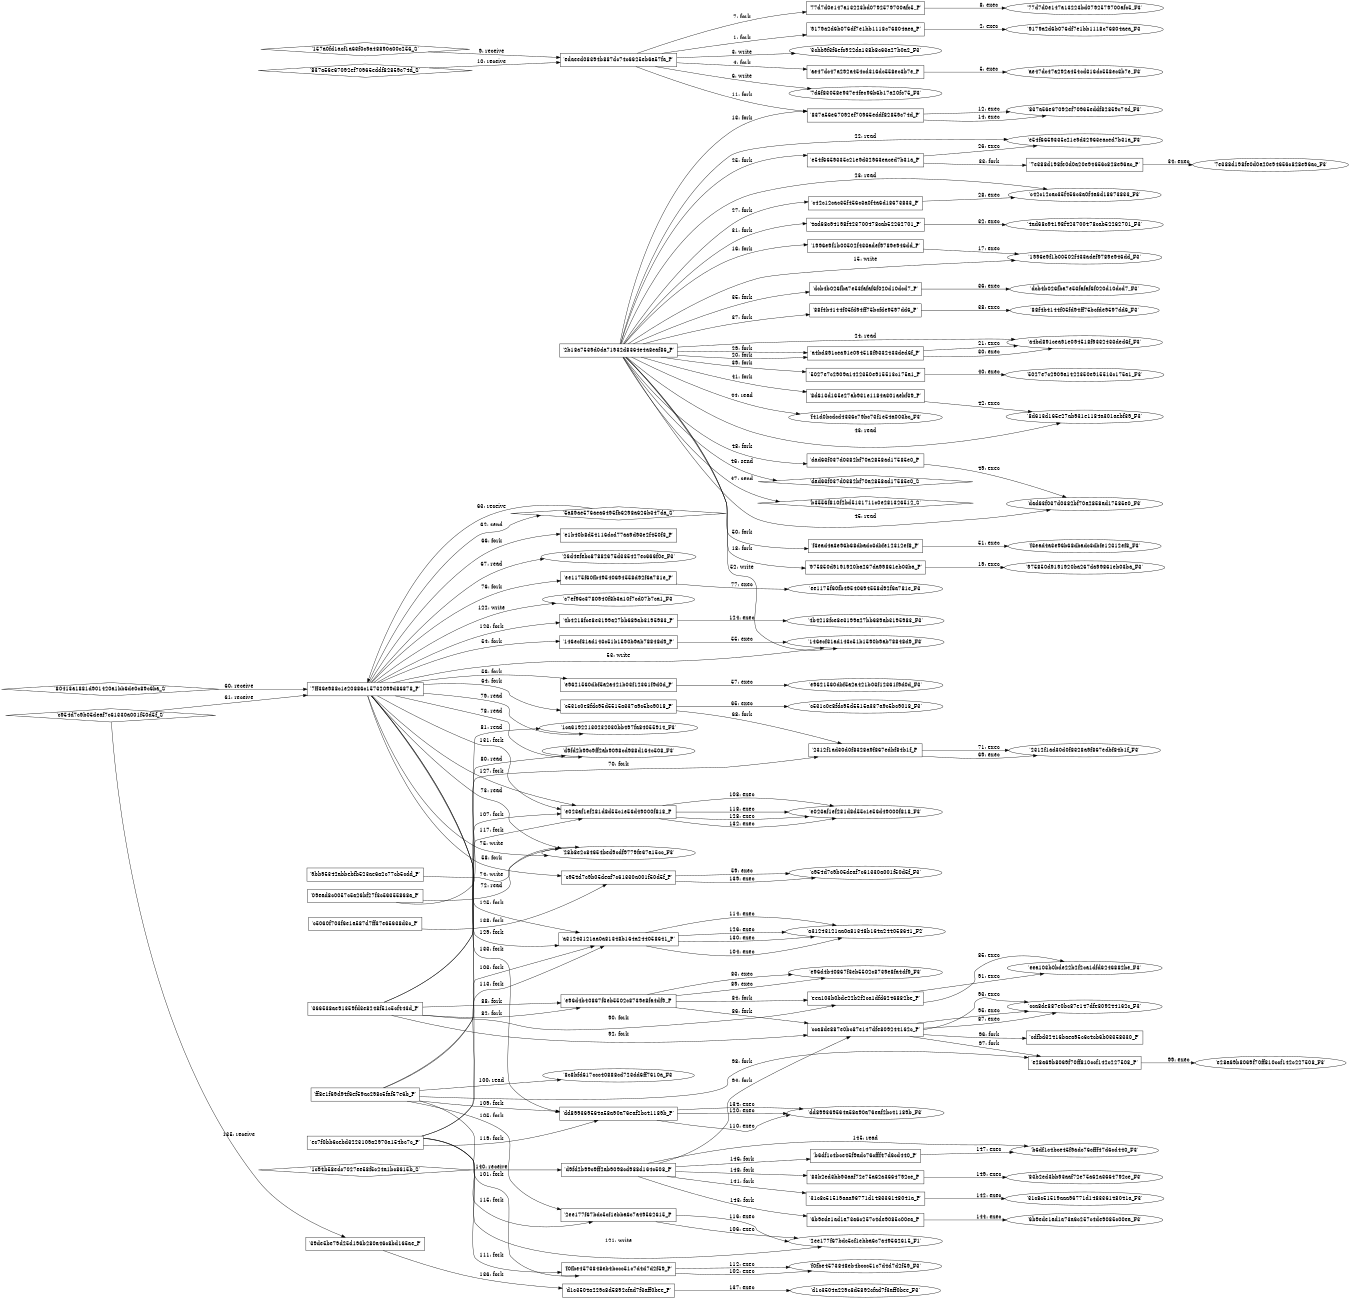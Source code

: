 digraph "D:\Learning\Paper\apt\基于CTI的攻击预警\Dataset\攻击图\ASGfromALLCTI\Necro Python bot adds new exploits and Tezos mining to its bag of tricks.dot" {
rankdir="LR"
size="9"
fixedsize="false"
splines="true"
nodesep=0.3
ranksep=0
fontsize=10
overlap="scalexy"
engine= "neato"
	"'edaeed08394b887dc74c6625eb6a57fa_P'" [node_type=Process shape=box]
	"'9179a2d6b076df7e1bb1118c76804aea_P'" [node_type=Process shape=box]
	"'edaeed08394b887dc74c6625eb6a57fa_P'" -> "'9179a2d6b076df7e1bb1118c76804aea_P'" [label="1: fork"]
	"'9179a2d6b076df7e1bb1118c76804aea_P'" [node_type=Process shape=box]
	"'9179a2d6b076df7e1bb1118c76804aea_F3'" [node_type=File shape=ellipse]
	"'9179a2d6b076df7e1bb1118c76804aea_P'" -> "'9179a2d6b076df7e1bb1118c76804aea_F3'" [label="2: exec"]
	"'3cbb9f3f6efc922da138b8c63a27b0a2_F3'" [node_type=file shape=ellipse]
	"'edaeed08394b887dc74c6625eb6a57fa_P'" [node_type=Process shape=box]
	"'edaeed08394b887dc74c6625eb6a57fa_P'" -> "'3cbb9f3f6efc922da138b8c63a27b0a2_F3'" [label="3: write"]
	"'edaeed08394b887dc74c6625eb6a57fa_P'" [node_type=Process shape=box]
	"'ae47dc47a292a454cd316dc558ec3b7e_P'" [node_type=Process shape=box]
	"'edaeed08394b887dc74c6625eb6a57fa_P'" -> "'ae47dc47a292a454cd316dc558ec3b7e_P'" [label="4: fork"]
	"'ae47dc47a292a454cd316dc558ec3b7e_P'" [node_type=Process shape=box]
	"'ae47dc47a292a454cd316dc558ec3b7e_F3'" [node_type=File shape=ellipse]
	"'ae47dc47a292a454cd316dc558ec3b7e_P'" -> "'ae47dc47a292a454cd316dc558ec3b7e_F3'" [label="5: exec"]
	"'7d6f83058e937e4fec96b6b17a20fc75_F3'" [node_type=file shape=ellipse]
	"'edaeed08394b887dc74c6625eb6a57fa_P'" [node_type=Process shape=box]
	"'edaeed08394b887dc74c6625eb6a57fa_P'" -> "'7d6f83058e937e4fec96b6b17a20fc75_F3'" [label="6: write"]
	"'edaeed08394b887dc74c6625eb6a57fa_P'" [node_type=Process shape=box]
	"'77d7d0e147a13223bd0792579700afc5_P'" [node_type=Process shape=box]
	"'edaeed08394b887dc74c6625eb6a57fa_P'" -> "'77d7d0e147a13223bd0792579700afc5_P'" [label="7: fork"]
	"'77d7d0e147a13223bd0792579700afc5_P'" [node_type=Process shape=box]
	"'77d7d0e147a13223bd0792579700afc5_F3'" [node_type=File shape=ellipse]
	"'77d7d0e147a13223bd0792579700afc5_P'" -> "'77d7d0e147a13223bd0792579700afc5_F3'" [label="8: exec"]
	"'edaeed08394b887dc74c6625eb6a57fa_P'" [node_type=Process shape=box]
	"'157a0fd1acf1a63f0c9a48890a00c256_S'" [node_type=Socket shape=diamond]
	"'157a0fd1acf1a63f0c9a48890a00c256_S'" -> "'edaeed08394b887dc74c6625eb6a57fa_P'" [label="9: receive"]
	"'edaeed08394b887dc74c6625eb6a57fa_P'" [node_type=Process shape=box]
	"'837a56e67092ef70965eddf82859c74d_S'" [node_type=Socket shape=diamond]
	"'837a56e67092ef70965eddf82859c74d_S'" -> "'edaeed08394b887dc74c6625eb6a57fa_P'" [label="10: receive"]
	"'edaeed08394b887dc74c6625eb6a57fa_P'" [node_type=Process shape=box]
	"'837a56e67092ef70965eddf82859c74d_P'" [node_type=Process shape=box]
	"'edaeed08394b887dc74c6625eb6a57fa_P'" -> "'837a56e67092ef70965eddf82859c74d_P'" [label="11: fork"]
	"'837a56e67092ef70965eddf82859c74d_P'" [node_type=Process shape=box]
	"'837a56e67092ef70965eddf82859c74d_F3'" [node_type=File shape=ellipse]
	"'837a56e67092ef70965eddf82859c74d_P'" -> "'837a56e67092ef70965eddf82859c74d_F3'" [label="12: exec"]
	"'2b18a7539d0da71932d8364e4a8eaf86_P'" [node_type=Process shape=box]
	"'837a56e67092ef70965eddf82859c74d_P'" [node_type=Process shape=box]
	"'2b18a7539d0da71932d8364e4a8eaf86_P'" -> "'837a56e67092ef70965eddf82859c74d_P'" [label="13: fork"]
	"'837a56e67092ef70965eddf82859c74d_P'" [node_type=Process shape=box]
	"'837a56e67092ef70965eddf82859c74d_F3'" [node_type=File shape=ellipse]
	"'837a56e67092ef70965eddf82859c74d_P'" -> "'837a56e67092ef70965eddf82859c74d_F3'" [label="14: exec"]
	"'1996e9f1b00502f433adef9789e946dd_F3'" [node_type=file shape=ellipse]
	"'2b18a7539d0da71932d8364e4a8eaf86_P'" [node_type=Process shape=box]
	"'2b18a7539d0da71932d8364e4a8eaf86_P'" -> "'1996e9f1b00502f433adef9789e946dd_F3'" [label="15: write"]
	"'2b18a7539d0da71932d8364e4a8eaf86_P'" [node_type=Process shape=box]
	"'1996e9f1b00502f433adef9789e946dd_P'" [node_type=Process shape=box]
	"'2b18a7539d0da71932d8364e4a8eaf86_P'" -> "'1996e9f1b00502f433adef9789e946dd_P'" [label="16: fork"]
	"'1996e9f1b00502f433adef9789e946dd_P'" [node_type=Process shape=box]
	"'1996e9f1b00502f433adef9789e946dd_F3'" [node_type=File shape=ellipse]
	"'1996e9f1b00502f433adef9789e946dd_P'" -> "'1996e9f1b00502f433adef9789e946dd_F3'" [label="17: exec"]
	"'2b18a7539d0da71932d8364e4a8eaf86_P'" [node_type=Process shape=box]
	"'975850d9191920ba267da99861eb03ba_P'" [node_type=Process shape=box]
	"'2b18a7539d0da71932d8364e4a8eaf86_P'" -> "'975850d9191920ba267da99861eb03ba_P'" [label="18: fork"]
	"'975850d9191920ba267da99861eb03ba_P'" [node_type=Process shape=box]
	"'975850d9191920ba267da99861eb03ba_F3'" [node_type=File shape=ellipse]
	"'975850d9191920ba267da99861eb03ba_P'" -> "'975850d9191920ba267da99861eb03ba_F3'" [label="19: exec"]
	"'2b18a7539d0da71932d8364e4a8eaf86_P'" [node_type=Process shape=box]
	"'a4bd891cea91e094518f9332433ded6f_P'" [node_type=Process shape=box]
	"'2b18a7539d0da71932d8364e4a8eaf86_P'" -> "'a4bd891cea91e094518f9332433ded6f_P'" [label="20: fork"]
	"'a4bd891cea91e094518f9332433ded6f_P'" [node_type=Process shape=box]
	"'a4bd891cea91e094518f9332433ded6f_F3'" [node_type=File shape=ellipse]
	"'a4bd891cea91e094518f9332433ded6f_P'" -> "'a4bd891cea91e094518f9332433ded6f_F3'" [label="21: exec"]
	"'e54f6659335c21e9d32963eaced7b31a_F3'" [node_type=file shape=ellipse]
	"'2b18a7539d0da71932d8364e4a8eaf86_P'" [node_type=Process shape=box]
	"'2b18a7539d0da71932d8364e4a8eaf86_P'" -> "'e54f6659335c21e9d32963eaced7b31a_F3'" [label="22: read"]
	"'c42c12cac35f456c3a0f4a6d18673833_F3'" [node_type=file shape=ellipse]
	"'2b18a7539d0da71932d8364e4a8eaf86_P'" [node_type=Process shape=box]
	"'2b18a7539d0da71932d8364e4a8eaf86_P'" -> "'c42c12cac35f456c3a0f4a6d18673833_F3'" [label="23: read"]
	"'a4bd891cea91e094518f9332433ded6f_F3'" [node_type=file shape=ellipse]
	"'2b18a7539d0da71932d8364e4a8eaf86_P'" [node_type=Process shape=box]
	"'2b18a7539d0da71932d8364e4a8eaf86_P'" -> "'a4bd891cea91e094518f9332433ded6f_F3'" [label="24: read"]
	"'2b18a7539d0da71932d8364e4a8eaf86_P'" [node_type=Process shape=box]
	"'e54f6659335c21e9d32963eaced7b31a_P'" [node_type=Process shape=box]
	"'2b18a7539d0da71932d8364e4a8eaf86_P'" -> "'e54f6659335c21e9d32963eaced7b31a_P'" [label="25: fork"]
	"'e54f6659335c21e9d32963eaced7b31a_P'" [node_type=Process shape=box]
	"'e54f6659335c21e9d32963eaced7b31a_F3'" [node_type=File shape=ellipse]
	"'e54f6659335c21e9d32963eaced7b31a_P'" -> "'e54f6659335c21e9d32963eaced7b31a_F3'" [label="26: exec"]
	"'2b18a7539d0da71932d8364e4a8eaf86_P'" [node_type=Process shape=box]
	"'c42c12cac35f456c3a0f4a6d18673833_P'" [node_type=Process shape=box]
	"'2b18a7539d0da71932d8364e4a8eaf86_P'" -> "'c42c12cac35f456c3a0f4a6d18673833_P'" [label="27: fork"]
	"'c42c12cac35f456c3a0f4a6d18673833_P'" [node_type=Process shape=box]
	"'c42c12cac35f456c3a0f4a6d18673833_F3'" [node_type=File shape=ellipse]
	"'c42c12cac35f456c3a0f4a6d18673833_P'" -> "'c42c12cac35f456c3a0f4a6d18673833_F3'" [label="28: exec"]
	"'2b18a7539d0da71932d8364e4a8eaf86_P'" [node_type=Process shape=box]
	"'a4bd891cea91e094518f9332433ded6f_P'" [node_type=Process shape=box]
	"'2b18a7539d0da71932d8364e4a8eaf86_P'" -> "'a4bd891cea91e094518f9332433ded6f_P'" [label="29: fork"]
	"'a4bd891cea91e094518f9332433ded6f_P'" [node_type=Process shape=box]
	"'a4bd891cea91e094518f9332433ded6f_F3'" [node_type=File shape=ellipse]
	"'a4bd891cea91e094518f9332433ded6f_P'" -> "'a4bd891cea91e094518f9332433ded6f_F3'" [label="30: exec"]
	"'2b18a7539d0da71932d8364e4a8eaf86_P'" [node_type=Process shape=box]
	"'4ad68c94198f423700478cab52262701_P'" [node_type=Process shape=box]
	"'2b18a7539d0da71932d8364e4a8eaf86_P'" -> "'4ad68c94198f423700478cab52262701_P'" [label="31: fork"]
	"'4ad68c94198f423700478cab52262701_P'" [node_type=Process shape=box]
	"'4ad68c94198f423700478cab52262701_F3'" [node_type=File shape=ellipse]
	"'4ad68c94198f423700478cab52262701_P'" -> "'4ad68c94198f423700478cab52262701_F3'" [label="32: exec"]
	"'e54f6659335c21e9d32963eaced7b31a_P'" [node_type=Process shape=box]
	"'7e388d198fe0d0a20e94656c828e96ac_P'" [node_type=Process shape=box]
	"'e54f6659335c21e9d32963eaced7b31a_P'" -> "'7e388d198fe0d0a20e94656c828e96ac_P'" [label="33: fork"]
	"'7e388d198fe0d0a20e94656c828e96ac_P'" [node_type=Process shape=box]
	"'7e388d198fe0d0a20e94656c828e96ac_F3'" [node_type=File shape=ellipse]
	"'7e388d198fe0d0a20e94656c828e96ac_P'" -> "'7e388d198fe0d0a20e94656c828e96ac_F3'" [label="34: exec"]
	"'2b18a7539d0da71932d8364e4a8eaf86_P'" [node_type=Process shape=box]
	"'dcb4b026fba7e53fafaf6f020d10dcd7_P'" [node_type=Process shape=box]
	"'2b18a7539d0da71932d8364e4a8eaf86_P'" -> "'dcb4b026fba7e53fafaf6f020d10dcd7_P'" [label="35: fork"]
	"'dcb4b026fba7e53fafaf6f020d10dcd7_P'" [node_type=Process shape=box]
	"'dcb4b026fba7e53fafaf6f020d10dcd7_F3'" [node_type=File shape=ellipse]
	"'dcb4b026fba7e53fafaf6f020d10dcd7_P'" -> "'dcb4b026fba7e53fafaf6f020d10dcd7_F3'" [label="36: exec"]
	"'2b18a7539d0da71932d8364e4a8eaf86_P'" [node_type=Process shape=box]
	"'88f4b4144f05fd94ff75bcfde9597dd6_P'" [node_type=Process shape=box]
	"'2b18a7539d0da71932d8364e4a8eaf86_P'" -> "'88f4b4144f05fd94ff75bcfde9597dd6_P'" [label="37: fork"]
	"'88f4b4144f05fd94ff75bcfde9597dd6_P'" [node_type=Process shape=box]
	"'88f4b4144f05fd94ff75bcfde9597dd6_F3'" [node_type=File shape=ellipse]
	"'88f4b4144f05fd94ff75bcfde9597dd6_P'" -> "'88f4b4144f05fd94ff75bcfde9597dd6_F3'" [label="38: exec"]
	"'2b18a7539d0da71932d8364e4a8eaf86_P'" [node_type=Process shape=box]
	"'5027e7c2909a1422350e915513c175a1_P'" [node_type=Process shape=box]
	"'2b18a7539d0da71932d8364e4a8eaf86_P'" -> "'5027e7c2909a1422350e915513c175a1_P'" [label="39: fork"]
	"'5027e7c2909a1422350e915513c175a1_P'" [node_type=Process shape=box]
	"'5027e7c2909a1422350e915513c175a1_F3'" [node_type=File shape=ellipse]
	"'5027e7c2909a1422350e915513c175a1_P'" -> "'5027e7c2909a1422350e915513c175a1_F3'" [label="40: exec"]
	"'2b18a7539d0da71932d8364e4a8eaf86_P'" [node_type=Process shape=box]
	"'8d613d165e27ab931e1184a301aebf39_P'" [node_type=Process shape=box]
	"'2b18a7539d0da71932d8364e4a8eaf86_P'" -> "'8d613d165e27ab931e1184a301aebf39_P'" [label="41: fork"]
	"'8d613d165e27ab931e1184a301aebf39_P'" [node_type=Process shape=box]
	"'8d613d165e27ab931e1184a301aebf39_F3'" [node_type=File shape=ellipse]
	"'8d613d165e27ab931e1184a301aebf39_P'" -> "'8d613d165e27ab931e1184a301aebf39_F3'" [label="42: exec"]
	"'8d613d165e27ab931e1184a301aebf39_F3'" [node_type=file shape=ellipse]
	"'2b18a7539d0da71932d8364e4a8eaf86_P'" [node_type=Process shape=box]
	"'2b18a7539d0da71932d8364e4a8eaf86_P'" -> "'8d613d165e27ab931e1184a301aebf39_F3'" [label="43: read"]
	"'f41d0bcdcd4336c79bc73f1e54a003bc_F3'" [node_type=file shape=ellipse]
	"'2b18a7539d0da71932d8364e4a8eaf86_P'" [node_type=Process shape=box]
	"'2b18a7539d0da71932d8364e4a8eaf86_P'" -> "'f41d0bcdcd4336c79bc73f1e54a003bc_F3'" [label="44: read"]
	"'dad63f037d0382bf70a2858ad17585e0_F3'" [node_type=file shape=ellipse]
	"'2b18a7539d0da71932d8364e4a8eaf86_P'" [node_type=Process shape=box]
	"'2b18a7539d0da71932d8364e4a8eaf86_P'" -> "'dad63f037d0382bf70a2858ad17585e0_F3'" [label="45: read"]
	"'dad63f037d0382bf70a2858ad17585e0_S'" [node_type=Socket shape=diamond]
	"'2b18a7539d0da71932d8364e4a8eaf86_P'" [node_type=Process shape=box]
	"'2b18a7539d0da71932d8364e4a8eaf86_P'" -> "'dad63f037d0382bf70a2858ad17585e0_S'" [label="46: send"]
	"'b3556f810f2bd5131711c0e281326512_S'" [node_type=Socket shape=diamond]
	"'2b18a7539d0da71932d8364e4a8eaf86_P'" [node_type=Process shape=box]
	"'2b18a7539d0da71932d8364e4a8eaf86_P'" -> "'b3556f810f2bd5131711c0e281326512_S'" [label="47: send"]
	"'2b18a7539d0da71932d8364e4a8eaf86_P'" [node_type=Process shape=box]
	"'dad63f037d0382bf70a2858ad17585e0_P'" [node_type=Process shape=box]
	"'2b18a7539d0da71932d8364e4a8eaf86_P'" -> "'dad63f037d0382bf70a2858ad17585e0_P'" [label="48: fork"]
	"'dad63f037d0382bf70a2858ad17585e0_P'" [node_type=Process shape=box]
	"'dad63f037d0382bf70a2858ad17585e0_F3'" [node_type=File shape=ellipse]
	"'dad63f037d0382bf70a2858ad17585e0_P'" -> "'dad63f037d0382bf70a2858ad17585e0_F3'" [label="49: exec"]
	"'2b18a7539d0da71932d8364e4a8eaf86_P'" [node_type=Process shape=box]
	"'f3ead4a3e96b68dbadc3dbfe12312ef8_P'" [node_type=Process shape=box]
	"'2b18a7539d0da71932d8364e4a8eaf86_P'" -> "'f3ead4a3e96b68dbadc3dbfe12312ef8_P'" [label="50: fork"]
	"'f3ead4a3e96b68dbadc3dbfe12312ef8_P'" [node_type=Process shape=box]
	"'f3ead4a3e96b68dbadc3dbfe12312ef8_F3'" [node_type=File shape=ellipse]
	"'f3ead4a3e96b68dbadc3dbfe12312ef8_P'" -> "'f3ead4a3e96b68dbadc3dbfe12312ef8_F3'" [label="51: exec"]
	"'146ecf31ad143c51b1590b9ab78848d9_F3'" [node_type=file shape=ellipse]
	"'2b18a7539d0da71932d8364e4a8eaf86_P'" [node_type=Process shape=box]
	"'2b18a7539d0da71932d8364e4a8eaf86_P'" -> "'146ecf31ad143c51b1590b9ab78848d9_F3'" [label="52: write"]
	"'146ecf31ad143c51b1590b9ab78848d9_F3'" [node_type=file shape=ellipse]
	"'7ff36e988c1e20886c15732099d86878_P'" [node_type=Process shape=box]
	"'7ff36e988c1e20886c15732099d86878_P'" -> "'146ecf31ad143c51b1590b9ab78848d9_F3'" [label="53: write"]
	"'7ff36e988c1e20886c15732099d86878_P'" [node_type=Process shape=box]
	"'146ecf31ad143c51b1590b9ab78848d9_P'" [node_type=Process shape=box]
	"'7ff36e988c1e20886c15732099d86878_P'" -> "'146ecf31ad143c51b1590b9ab78848d9_P'" [label="54: fork"]
	"'146ecf31ad143c51b1590b9ab78848d9_P'" [node_type=Process shape=box]
	"'146ecf31ad143c51b1590b9ab78848d9_F3'" [node_type=File shape=ellipse]
	"'146ecf31ad143c51b1590b9ab78848d9_P'" -> "'146ecf31ad143c51b1590b9ab78848d9_F3'" [label="55: exec"]
	"'7ff36e988c1e20886c15732099d86878_P'" [node_type=Process shape=box]
	"'e9621560dbf5a2a421b03f12361f9d0d_P'" [node_type=Process shape=box]
	"'7ff36e988c1e20886c15732099d86878_P'" -> "'e9621560dbf5a2a421b03f12361f9d0d_P'" [label="56: fork"]
	"'e9621560dbf5a2a421b03f12361f9d0d_P'" [node_type=Process shape=box]
	"'e9621560dbf5a2a421b03f12361f9d0d_F3'" [node_type=File shape=ellipse]
	"'e9621560dbf5a2a421b03f12361f9d0d_P'" -> "'e9621560dbf5a2a421b03f12361f9d0d_F3'" [label="57: exec"]
	"'7ff36e988c1e20886c15732099d86878_P'" [node_type=Process shape=box]
	"'c954d7c9b05deaf7c61330a001f50d5f_P'" [node_type=Process shape=box]
	"'7ff36e988c1e20886c15732099d86878_P'" -> "'c954d7c9b05deaf7c61330a001f50d5f_P'" [label="58: fork"]
	"'c954d7c9b05deaf7c61330a001f50d5f_P'" [node_type=Process shape=box]
	"'c954d7c9b05deaf7c61330a001f50d5f_F3'" [node_type=File shape=ellipse]
	"'c954d7c9b05deaf7c61330a001f50d5f_P'" -> "'c954d7c9b05deaf7c61330a001f50d5f_F3'" [label="59: exec"]
	"'7ff36e988c1e20886c15732099d86878_P'" [node_type=Process shape=box]
	"'80413a1881d901420a1bb6de0c89c6ba_S'" [node_type=Socket shape=diamond]
	"'80413a1881d901420a1bb6de0c89c6ba_S'" -> "'7ff36e988c1e20886c15732099d86878_P'" [label="60: receive"]
	"'7ff36e988c1e20886c15732099d86878_P'" [node_type=Process shape=box]
	"'c954d7c9b05deaf7c61330a001f50d5f_S'" [node_type=Socket shape=diamond]
	"'c954d7c9b05deaf7c61330a001f50d5f_S'" -> "'7ff36e988c1e20886c15732099d86878_P'" [label="61: receive"]
	"'5a89ae576aea6495fb6298a626b347da_S'" [node_type=Socket shape=diamond]
	"'7ff36e988c1e20886c15732099d86878_P'" [node_type=Process shape=box]
	"'7ff36e988c1e20886c15732099d86878_P'" -> "'5a89ae576aea6495fb6298a626b347da_S'" [label="62: send"]
	"'5a89ae576aea6495fb6298a626b347da_S'" -> "'7ff36e988c1e20886c15732099d86878_P'" [label="63: receive"]
	"'7ff36e988c1e20886c15732099d86878_P'" [node_type=Process shape=box]
	"'c531c0e8fdc95d5515a337a9c5bc9018_P'" [node_type=Process shape=box]
	"'7ff36e988c1e20886c15732099d86878_P'" -> "'c531c0e8fdc95d5515a337a9c5bc9018_P'" [label="64: fork"]
	"'c531c0e8fdc95d5515a337a9c5bc9018_P'" [node_type=Process shape=box]
	"'c531c0e8fdc95d5515a337a9c5bc9018_F3'" [node_type=File shape=ellipse]
	"'c531c0e8fdc95d5515a337a9c5bc9018_P'" -> "'c531c0e8fdc95d5515a337a9c5bc9018_F3'" [label="65: exec"]
	"'7ff36e988c1e20886c15732099d86878_P'" [node_type=Process shape=box]
	"'e1b40b8d54116dcd77aa9d93e2f450f3_P'" [node_type=Process shape=box]
	"'7ff36e988c1e20886c15732099d86878_P'" -> "'e1b40b8d54116dcd77aa9d93e2f450f3_P'" [label="66: fork"]
	"'26d4efebc87882675d335427ec666f0e_F3'" [node_type=file shape=ellipse]
	"'7ff36e988c1e20886c15732099d86878_P'" [node_type=Process shape=box]
	"'7ff36e988c1e20886c15732099d86878_P'" -> "'26d4efebc87882675d335427ec666f0e_F3'" [label="67: read"]
	"'c531c0e8fdc95d5515a337a9c5bc9018_P'" [node_type=Process shape=box]
	"'2312f1ad30d0f8328a9f867edbf84b1f_P'" [node_type=Process shape=box]
	"'c531c0e8fdc95d5515a337a9c5bc9018_P'" -> "'2312f1ad30d0f8328a9f867edbf84b1f_P'" [label="68: fork"]
	"'2312f1ad30d0f8328a9f867edbf84b1f_P'" [node_type=Process shape=box]
	"'2312f1ad30d0f8328a9f867edbf84b1f_F3'" [node_type=File shape=ellipse]
	"'2312f1ad30d0f8328a9f867edbf84b1f_P'" -> "'2312f1ad30d0f8328a9f867edbf84b1f_F3'" [label="69: exec"]
	"'09ead8c0057c5a26bf27f3c56355868a_P'" [node_type=Process shape=box]
	"'2312f1ad30d0f8328a9f867edbf84b1f_P'" [node_type=Process shape=box]
	"'09ead8c0057c5a26bf27f3c56355868a_P'" -> "'2312f1ad30d0f8328a9f867edbf84b1f_P'" [label="70: fork"]
	"'2312f1ad30d0f8328a9f867edbf84b1f_P'" [node_type=Process shape=box]
	"'2312f1ad30d0f8328a9f867edbf84b1f_F3'" [node_type=File shape=ellipse]
	"'2312f1ad30d0f8328a9f867edbf84b1f_P'" -> "'2312f1ad30d0f8328a9f867edbf84b1f_F3'" [label="71: exec"]
	"'28b8e2c84654bed9cdf9779fe67a15cc_F3'" [node_type=file shape=ellipse]
	"'09ead8c0057c5a26bf27f3c56355868a_P'" [node_type=Process shape=box]
	"'09ead8c0057c5a26bf27f3c56355868a_P'" -> "'28b8e2c84654bed9cdf9779fe67a15cc_F3'" [label="72: read"]
	"'28b8e2c84654bed9cdf9779fe67a15cc_F3'" [node_type=file shape=ellipse]
	"'7ff36e988c1e20886c15732099d86878_P'" [node_type=Process shape=box]
	"'7ff36e988c1e20886c15732099d86878_P'" -> "'28b8e2c84654bed9cdf9779fe67a15cc_F3'" [label="73: read"]
	"'28b8e2c84654bed9cdf9779fe67a15cc_F3'" [node_type=file shape=ellipse]
	"'9bb95342abbebfb523ae6a2c77cb5cdd_P'" [node_type=Process shape=box]
	"'9bb95342abbebfb523ae6a2c77cb5cdd_P'" -> "'28b8e2c84654bed9cdf9779fe67a15cc_F3'" [label="74: write"]
	"'28b8e2c84654bed9cdf9779fe67a15cc_F3'" [node_type=file shape=ellipse]
	"'7ff36e988c1e20886c15732099d86878_P'" [node_type=Process shape=box]
	"'7ff36e988c1e20886c15732099d86878_P'" -> "'28b8e2c84654bed9cdf9779fe67a15cc_F3'" [label="75: write"]
	"'7ff36e988c1e20886c15732099d86878_P'" [node_type=Process shape=box]
	"'ee1175f60fb49540694558d92f6a781e_P'" [node_type=Process shape=box]
	"'7ff36e988c1e20886c15732099d86878_P'" -> "'ee1175f60fb49540694558d92f6a781e_P'" [label="76: fork"]
	"'ee1175f60fb49540694558d92f6a781e_P'" [node_type=Process shape=box]
	"'ee1175f60fb49540694558d92f6a781e_F3'" [node_type=File shape=ellipse]
	"'ee1175f60fb49540694558d92f6a781e_P'" -> "'ee1175f60fb49540694558d92f6a781e_F3'" [label="77: exec"]
	"'d9fd2b99c9ff2ab9098cd988d164c508_F3'" [node_type=file shape=ellipse]
	"'7ff36e988c1e20886c15732099d86878_P'" [node_type=Process shape=box]
	"'7ff36e988c1e20886c15732099d86878_P'" -> "'d9fd2b99c9ff2ab9098cd988d164c508_F3'" [label="78: read"]
	"'1ca61922130232030bb497fa84055914_F3'" [node_type=file shape=ellipse]
	"'7ff36e988c1e20886c15732099d86878_P'" [node_type=Process shape=box]
	"'7ff36e988c1e20886c15732099d86878_P'" -> "'1ca61922130232030bb497fa84055914_F3'" [label="79: read"]
	"'d9fd2b99c9ff2ab9098cd988d164c508_F3'" [node_type=file shape=ellipse]
	"'366538ae91359fd3e8248f51c5cf443d_P'" [node_type=Process shape=box]
	"'366538ae91359fd3e8248f51c5cf443d_P'" -> "'d9fd2b99c9ff2ab9098cd988d164c508_F3'" [label="80: read"]
	"'1ca61922130232030bb497fa84055914_F3'" [node_type=file shape=ellipse]
	"'366538ae91359fd3e8248f51c5cf443d_P'" [node_type=Process shape=box]
	"'366538ae91359fd3e8248f51c5cf443d_P'" -> "'1ca61922130232030bb497fa84055914_F3'" [label="81: read"]
	"'366538ae91359fd3e8248f51c5cf443d_P'" [node_type=Process shape=box]
	"'e96d4b40867f3eb5502c8739e8fa4df9_P'" [node_type=Process shape=box]
	"'366538ae91359fd3e8248f51c5cf443d_P'" -> "'e96d4b40867f3eb5502c8739e8fa4df9_P'" [label="82: fork"]
	"'e96d4b40867f3eb5502c8739e8fa4df9_P'" [node_type=Process shape=box]
	"'e96d4b40867f3eb5502c8739e8fa4df9_F3'" [node_type=File shape=ellipse]
	"'e96d4b40867f3eb5502c8739e8fa4df9_P'" -> "'e96d4b40867f3eb5502c8739e8fa4df9_F3'" [label="83: exec"]
	"'e96d4b40867f3eb5502c8739e8fa4df9_P'" [node_type=Process shape=box]
	"'eea103b0bde22b2f2ca1dfd6246882be_P'" [node_type=Process shape=box]
	"'e96d4b40867f3eb5502c8739e8fa4df9_P'" -> "'eea103b0bde22b2f2ca1dfd6246882be_P'" [label="84: fork"]
	"'eea103b0bde22b2f2ca1dfd6246882be_P'" [node_type=Process shape=box]
	"'eea103b0bde22b2f2ca1dfd6246882be_F3'" [node_type=File shape=ellipse]
	"'eea103b0bde22b2f2ca1dfd6246882be_P'" -> "'eea103b0bde22b2f2ca1dfd6246882be_F3'" [label="85: exec"]
	"'e96d4b40867f3eb5502c8739e8fa4df9_P'" [node_type=Process shape=box]
	"'cca8de887e0bc87e147dfe809244162c_P'" [node_type=Process shape=box]
	"'e96d4b40867f3eb5502c8739e8fa4df9_P'" -> "'cca8de887e0bc87e147dfe809244162c_P'" [label="86: fork"]
	"'cca8de887e0bc87e147dfe809244162c_P'" [node_type=Process shape=box]
	"'cca8de887e0bc87e147dfe809244162c_F3'" [node_type=File shape=ellipse]
	"'cca8de887e0bc87e147dfe809244162c_P'" -> "'cca8de887e0bc87e147dfe809244162c_F3'" [label="87: exec"]
	"'366538ae91359fd3e8248f51c5cf443d_P'" [node_type=Process shape=box]
	"'e96d4b40867f3eb5502c8739e8fa4df9_P'" [node_type=Process shape=box]
	"'366538ae91359fd3e8248f51c5cf443d_P'" -> "'e96d4b40867f3eb5502c8739e8fa4df9_P'" [label="88: fork"]
	"'e96d4b40867f3eb5502c8739e8fa4df9_P'" [node_type=Process shape=box]
	"'e96d4b40867f3eb5502c8739e8fa4df9_F3'" [node_type=File shape=ellipse]
	"'e96d4b40867f3eb5502c8739e8fa4df9_P'" -> "'e96d4b40867f3eb5502c8739e8fa4df9_F3'" [label="89: exec"]
	"'366538ae91359fd3e8248f51c5cf443d_P'" [node_type=Process shape=box]
	"'eea103b0bde22b2f2ca1dfd6246882be_P'" [node_type=Process shape=box]
	"'366538ae91359fd3e8248f51c5cf443d_P'" -> "'eea103b0bde22b2f2ca1dfd6246882be_P'" [label="90: fork"]
	"'eea103b0bde22b2f2ca1dfd6246882be_P'" [node_type=Process shape=box]
	"'eea103b0bde22b2f2ca1dfd6246882be_F3'" [node_type=File shape=ellipse]
	"'eea103b0bde22b2f2ca1dfd6246882be_P'" -> "'eea103b0bde22b2f2ca1dfd6246882be_F3'" [label="91: exec"]
	"'366538ae91359fd3e8248f51c5cf443d_P'" [node_type=Process shape=box]
	"'cca8de887e0bc87e147dfe809244162c_P'" [node_type=Process shape=box]
	"'366538ae91359fd3e8248f51c5cf443d_P'" -> "'cca8de887e0bc87e147dfe809244162c_P'" [label="92: fork"]
	"'cca8de887e0bc87e147dfe809244162c_P'" [node_type=Process shape=box]
	"'cca8de887e0bc87e147dfe809244162c_F3'" [node_type=File shape=ellipse]
	"'cca8de887e0bc87e147dfe809244162c_P'" -> "'cca8de887e0bc87e147dfe809244162c_F3'" [label="93: exec"]
	"'d9fd2b99c9ff2ab9098cd988d164c508_P'" [node_type=Process shape=box]
	"'cca8de887e0bc87e147dfe809244162c_P'" [node_type=Process shape=box]
	"'d9fd2b99c9ff2ab9098cd988d164c508_P'" -> "'cca8de887e0bc87e147dfe809244162c_P'" [label="94: fork"]
	"'cca8de887e0bc87e147dfe809244162c_P'" [node_type=Process shape=box]
	"'cca8de887e0bc87e147dfe809244162c_F3'" [node_type=File shape=ellipse]
	"'cca8de887e0bc87e147dfe809244162c_P'" -> "'cca8de887e0bc87e147dfe809244162c_F3'" [label="95: exec"]
	"'cca8de887e0bc87e147dfe809244162c_P'" [node_type=Process shape=box]
	"'cdfbd32416baea95c6c4cb6b03358330_P'" [node_type=Process shape=box]
	"'cca8de887e0bc87e147dfe809244162c_P'" -> "'cdfbd32416baea95c6c4cb6b03358330_P'" [label="96: fork"]
	"'cca8de887e0bc87e147dfe809244162c_P'" [node_type=Process shape=box]
	"'e28a69b8069f70ff810ccf142c227508_P'" [node_type=Process shape=box]
	"'cca8de887e0bc87e147dfe809244162c_P'" -> "'e28a69b8069f70ff810ccf142c227508_P'" [label="97: fork"]
	"'ff8e1f69d94f6ef59ac298c5faf57e6b_P'" [node_type=Process shape=box]
	"'e28a69b8069f70ff810ccf142c227508_P'" [node_type=Process shape=box]
	"'ff8e1f69d94f6ef59ac298c5faf57e6b_P'" -> "'e28a69b8069f70ff810ccf142c227508_P'" [label="98: fork"]
	"'e28a69b8069f70ff810ccf142c227508_P'" [node_type=Process shape=box]
	"'e28a69b8069f70ff810ccf142c227508_F3'" [node_type=File shape=ellipse]
	"'e28a69b8069f70ff810ccf142c227508_P'" -> "'e28a69b8069f70ff810ccf142c227508_F3'" [label="99: exec"]
	"'8c8bfd617ccc40888cd723dd6ff7610a_F3'" [node_type=file shape=ellipse]
	"'ff8e1f69d94f6ef59ac298c5faf57e6b_P'" [node_type=Process shape=box]
	"'ff8e1f69d94f6ef59ac298c5faf57e6b_P'" -> "'8c8bfd617ccc40888cd723dd6ff7610a_F3'" [label="100: read"]
	"'ff8e1f69d94f6ef59ac298c5faf57e6b_P'" [node_type=Process shape=box]
	"'f0fbe4573848eb4bccc51c7d4d7d2f59_P'" [node_type=Process shape=box]
	"'ff8e1f69d94f6ef59ac298c5faf57e6b_P'" -> "'f0fbe4573848eb4bccc51c7d4d7d2f59_P'" [label="101: fork"]
	"'f0fbe4573848eb4bccc51c7d4d7d2f59_P'" [node_type=Process shape=box]
	"'f0fbe4573848eb4bccc51c7d4d7d2f59_F3'" [node_type=File shape=ellipse]
	"'f0fbe4573848eb4bccc51c7d4d7d2f59_P'" -> "'f0fbe4573848eb4bccc51c7d4d7d2f59_F3'" [label="102: exec"]
	"'ff8e1f69d94f6ef59ac298c5faf57e6b_P'" [node_type=Process shape=box]
	"'a31243121aa0a81348b164a244058641_P'" [node_type=Process shape=box]
	"'ff8e1f69d94f6ef59ac298c5faf57e6b_P'" -> "'a31243121aa0a81348b164a244058641_P'" [label="103: fork"]
	"'a31243121aa0a81348b164a244058641_P'" [node_type=Process shape=box]
	"'a31243121aa0a81348b164a244058641_F2'" [node_type=File shape=ellipse]
	"'a31243121aa0a81348b164a244058641_P'" -> "'a31243121aa0a81348b164a244058641_F2'" [label="104: exec"]
	"'ff8e1f69d94f6ef59ac298c5faf57e6b_P'" [node_type=Process shape=box]
	"'2ee177f67bdc5cf1ebba6c7a49562615_P'" [node_type=Process shape=box]
	"'ff8e1f69d94f6ef59ac298c5faf57e6b_P'" -> "'2ee177f67bdc5cf1ebba6c7a49562615_P'" [label="105: fork"]
	"'2ee177f67bdc5cf1ebba6c7a49562615_P'" [node_type=Process shape=box]
	"'2ee177f67bdc5cf1ebba6c7a49562615_F1'" [node_type=File shape=ellipse]
	"'2ee177f67bdc5cf1ebba6c7a49562615_P'" -> "'2ee177f67bdc5cf1ebba6c7a49562615_F1'" [label="106: exec"]
	"'ff8e1f69d94f6ef59ac298c5faf57e6b_P'" [node_type=Process shape=box]
	"'e023af1ef281d8d55c1e56d49000f818_P'" [node_type=Process shape=box]
	"'ff8e1f69d94f6ef59ac298c5faf57e6b_P'" -> "'e023af1ef281d8d55c1e56d49000f818_P'" [label="107: fork"]
	"'e023af1ef281d8d55c1e56d49000f818_P'" [node_type=Process shape=box]
	"'e023af1ef281d8d55c1e56d49000f818_F3'" [node_type=File shape=ellipse]
	"'e023af1ef281d8d55c1e56d49000f818_P'" -> "'e023af1ef281d8d55c1e56d49000f818_F3'" [label="108: exec"]
	"'ff8e1f69d94f6ef59ac298c5faf57e6b_P'" [node_type=Process shape=box]
	"'dd899369564a58a90a76eaf2bc41189b_P'" [node_type=Process shape=box]
	"'ff8e1f69d94f6ef59ac298c5faf57e6b_P'" -> "'dd899369564a58a90a76eaf2bc41189b_P'" [label="109: fork"]
	"'dd899369564a58a90a76eaf2bc41189b_P'" [node_type=Process shape=box]
	"'dd899369564a58a90a76eaf2bc41189b_F3'" [node_type=File shape=ellipse]
	"'dd899369564a58a90a76eaf2bc41189b_P'" -> "'dd899369564a58a90a76eaf2bc41189b_F3'" [label="110: exec"]
	"'ec7f0bb6cebd3223109a2970a154bc7c_P'" [node_type=Process shape=box]
	"'f0fbe4573848eb4bccc51c7d4d7d2f59_P'" [node_type=Process shape=box]
	"'ec7f0bb6cebd3223109a2970a154bc7c_P'" -> "'f0fbe4573848eb4bccc51c7d4d7d2f59_P'" [label="111: fork"]
	"'f0fbe4573848eb4bccc51c7d4d7d2f59_P'" [node_type=Process shape=box]
	"'f0fbe4573848eb4bccc51c7d4d7d2f59_F3'" [node_type=File shape=ellipse]
	"'f0fbe4573848eb4bccc51c7d4d7d2f59_P'" -> "'f0fbe4573848eb4bccc51c7d4d7d2f59_F3'" [label="112: exec"]
	"'ec7f0bb6cebd3223109a2970a154bc7c_P'" [node_type=Process shape=box]
	"'a31243121aa0a81348b164a244058641_P'" [node_type=Process shape=box]
	"'ec7f0bb6cebd3223109a2970a154bc7c_P'" -> "'a31243121aa0a81348b164a244058641_P'" [label="113: fork"]
	"'a31243121aa0a81348b164a244058641_P'" [node_type=Process shape=box]
	"'a31243121aa0a81348b164a244058641_F2'" [node_type=File shape=ellipse]
	"'a31243121aa0a81348b164a244058641_P'" -> "'a31243121aa0a81348b164a244058641_F2'" [label="114: exec"]
	"'ec7f0bb6cebd3223109a2970a154bc7c_P'" [node_type=Process shape=box]
	"'2ee177f67bdc5cf1ebba6c7a49562615_P'" [node_type=Process shape=box]
	"'ec7f0bb6cebd3223109a2970a154bc7c_P'" -> "'2ee177f67bdc5cf1ebba6c7a49562615_P'" [label="115: fork"]
	"'2ee177f67bdc5cf1ebba6c7a49562615_P'" [node_type=Process shape=box]
	"'2ee177f67bdc5cf1ebba6c7a49562615_F1'" [node_type=File shape=ellipse]
	"'2ee177f67bdc5cf1ebba6c7a49562615_P'" -> "'2ee177f67bdc5cf1ebba6c7a49562615_F1'" [label="116: exec"]
	"'ec7f0bb6cebd3223109a2970a154bc7c_P'" [node_type=Process shape=box]
	"'e023af1ef281d8d55c1e56d49000f818_P'" [node_type=Process shape=box]
	"'ec7f0bb6cebd3223109a2970a154bc7c_P'" -> "'e023af1ef281d8d55c1e56d49000f818_P'" [label="117: fork"]
	"'e023af1ef281d8d55c1e56d49000f818_P'" [node_type=Process shape=box]
	"'e023af1ef281d8d55c1e56d49000f818_F3'" [node_type=File shape=ellipse]
	"'e023af1ef281d8d55c1e56d49000f818_P'" -> "'e023af1ef281d8d55c1e56d49000f818_F3'" [label="118: exec"]
	"'ec7f0bb6cebd3223109a2970a154bc7c_P'" [node_type=Process shape=box]
	"'dd899369564a58a90a76eaf2bc41189b_P'" [node_type=Process shape=box]
	"'ec7f0bb6cebd3223109a2970a154bc7c_P'" -> "'dd899369564a58a90a76eaf2bc41189b_P'" [label="119: fork"]
	"'dd899369564a58a90a76eaf2bc41189b_P'" [node_type=Process shape=box]
	"'dd899369564a58a90a76eaf2bc41189b_F3'" [node_type=File shape=ellipse]
	"'dd899369564a58a90a76eaf2bc41189b_P'" -> "'dd899369564a58a90a76eaf2bc41189b_F3'" [label="120: exec"]
	"'2ee177f67bdc5cf1ebba6c7a49562615_F1'" [node_type=file shape=ellipse]
	"'ec7f0bb6cebd3223109a2970a154bc7c_P'" [node_type=Process shape=box]
	"'ec7f0bb6cebd3223109a2970a154bc7c_P'" -> "'2ee177f67bdc5cf1ebba6c7a49562615_F1'" [label="121: write"]
	"'c7ef96c3780940f8b3a10f7cd07b7ca1_F3'" [node_type=file shape=ellipse]
	"'7ff36e988c1e20886c15732099d86878_P'" [node_type=Process shape=box]
	"'7ff36e988c1e20886c15732099d86878_P'" -> "'c7ef96c3780940f8b3a10f7cd07b7ca1_F3'" [label="122: write"]
	"'7ff36e988c1e20886c15732099d86878_P'" [node_type=Process shape=box]
	"'4b4218fce8e3199a27bb689ab3195983_P'" [node_type=Process shape=box]
	"'7ff36e988c1e20886c15732099d86878_P'" -> "'4b4218fce8e3199a27bb689ab3195983_P'" [label="123: fork"]
	"'4b4218fce8e3199a27bb689ab3195983_P'" [node_type=Process shape=box]
	"'4b4218fce8e3199a27bb689ab3195983_F3'" [node_type=File shape=ellipse]
	"'4b4218fce8e3199a27bb689ab3195983_P'" -> "'4b4218fce8e3199a27bb689ab3195983_F3'" [label="124: exec"]
	"'7ff36e988c1e20886c15732099d86878_P'" [node_type=Process shape=box]
	"'a31243121aa0a81348b164a244058641_P'" [node_type=Process shape=box]
	"'7ff36e988c1e20886c15732099d86878_P'" -> "'a31243121aa0a81348b164a244058641_P'" [label="125: fork"]
	"'a31243121aa0a81348b164a244058641_P'" [node_type=Process shape=box]
	"'a31243121aa0a81348b164a244058641_F2'" [node_type=File shape=ellipse]
	"'a31243121aa0a81348b164a244058641_P'" -> "'a31243121aa0a81348b164a244058641_F2'" [label="126: exec"]
	"'7ff36e988c1e20886c15732099d86878_P'" [node_type=Process shape=box]
	"'e023af1ef281d8d55c1e56d49000f818_P'" [node_type=Process shape=box]
	"'7ff36e988c1e20886c15732099d86878_P'" -> "'e023af1ef281d8d55c1e56d49000f818_P'" [label="127: fork"]
	"'e023af1ef281d8d55c1e56d49000f818_P'" [node_type=Process shape=box]
	"'e023af1ef281d8d55c1e56d49000f818_F3'" [node_type=File shape=ellipse]
	"'e023af1ef281d8d55c1e56d49000f818_P'" -> "'e023af1ef281d8d55c1e56d49000f818_F3'" [label="128: exec"]
	"'7ff36e988c1e20886c15732099d86878_P'" [node_type=Process shape=box]
	"'a31243121aa0a81348b164a244058641_P'" [node_type=Process shape=box]
	"'7ff36e988c1e20886c15732099d86878_P'" -> "'a31243121aa0a81348b164a244058641_P'" [label="129: fork"]
	"'a31243121aa0a81348b164a244058641_P'" [node_type=Process shape=box]
	"'a31243121aa0a81348b164a244058641_F2'" [node_type=File shape=ellipse]
	"'a31243121aa0a81348b164a244058641_P'" -> "'a31243121aa0a81348b164a244058641_F2'" [label="130: exec"]
	"'7ff36e988c1e20886c15732099d86878_P'" [node_type=Process shape=box]
	"'e023af1ef281d8d55c1e56d49000f818_P'" [node_type=Process shape=box]
	"'7ff36e988c1e20886c15732099d86878_P'" -> "'e023af1ef281d8d55c1e56d49000f818_P'" [label="131: fork"]
	"'e023af1ef281d8d55c1e56d49000f818_P'" [node_type=Process shape=box]
	"'e023af1ef281d8d55c1e56d49000f818_F3'" [node_type=File shape=ellipse]
	"'e023af1ef281d8d55c1e56d49000f818_P'" -> "'e023af1ef281d8d55c1e56d49000f818_F3'" [label="132: exec"]
	"'7ff36e988c1e20886c15732099d86878_P'" [node_type=Process shape=box]
	"'dd899369564a58a90a76eaf2bc41189b_P'" [node_type=Process shape=box]
	"'7ff36e988c1e20886c15732099d86878_P'" -> "'dd899369564a58a90a76eaf2bc41189b_P'" [label="133: fork"]
	"'dd899369564a58a90a76eaf2bc41189b_P'" [node_type=Process shape=box]
	"'dd899369564a58a90a76eaf2bc41189b_F3'" [node_type=File shape=ellipse]
	"'dd899369564a58a90a76eaf2bc41189b_P'" -> "'dd899369564a58a90a76eaf2bc41189b_F3'" [label="134: exec"]
	"'39de5be79d25d196b280a46c8bd165ae_P'" [node_type=Process shape=box]
	"'c954d7c9b05deaf7c61330a001f50d5f_S'" [node_type=Socket shape=diamond]
	"'c954d7c9b05deaf7c61330a001f50d5f_S'" -> "'39de5be79d25d196b280a46c8bd165ae_P'" [label="135: receive"]
	"'39de5be79d25d196b280a46c8bd165ae_P'" [node_type=Process shape=box]
	"'d1c3504a229c8d5892cfad7f3aff0bee_P'" [node_type=Process shape=box]
	"'39de5be79d25d196b280a46c8bd165ae_P'" -> "'d1c3504a229c8d5892cfad7f3aff0bee_P'" [label="136: fork"]
	"'d1c3504a229c8d5892cfad7f3aff0bee_P'" [node_type=Process shape=box]
	"'d1c3504a229c8d5892cfad7f3aff0bee_F3'" [node_type=File shape=ellipse]
	"'d1c3504a229c8d5892cfad7f3aff0bee_P'" -> "'d1c3504a229c8d5892cfad7f3aff0bee_F3'" [label="137: exec"]
	"'c5060f703f6e1a587d7ff37e65638d3c_P'" [node_type=Process shape=box]
	"'c954d7c9b05deaf7c61330a001f50d5f_P'" [node_type=Process shape=box]
	"'c5060f703f6e1a587d7ff37e65638d3c_P'" -> "'c954d7c9b05deaf7c61330a001f50d5f_P'" [label="138: fork"]
	"'c954d7c9b05deaf7c61330a001f50d5f_P'" [node_type=Process shape=box]
	"'c954d7c9b05deaf7c61330a001f50d5f_F3'" [node_type=File shape=ellipse]
	"'c954d7c9b05deaf7c61330a001f50d5f_P'" -> "'c954d7c9b05deaf7c61330a001f50d5f_F3'" [label="139: exec"]
	"'d9fd2b99c9ff2ab9098cd988d164c508_P'" [node_type=Process shape=box]
	"'1c94b58edc7027ee58f5c24a1bc8615b_S'" [node_type=Socket shape=diamond]
	"'1c94b58edc7027ee58f5c24a1bc8615b_S'" -> "'d9fd2b99c9ff2ab9098cd988d164c508_P'" [label="140: receive"]
	"'d9fd2b99c9ff2ab9098cd988d164c508_P'" [node_type=Process shape=box]
	"'31c8c51519aaa96771d148336148041a_P'" [node_type=Process shape=box]
	"'d9fd2b99c9ff2ab9098cd988d164c508_P'" -> "'31c8c51519aaa96771d148336148041a_P'" [label="141: fork"]
	"'31c8c51519aaa96771d148336148041a_P'" [node_type=Process shape=box]
	"'31c8c51519aaa96771d148336148041a_F3'" [node_type=File shape=ellipse]
	"'31c8c51519aaa96771d148336148041a_P'" -> "'31c8c51519aaa96771d148336148041a_F3'" [label="142: exec"]
	"'d9fd2b99c9ff2ab9098cd988d164c508_P'" [node_type=Process shape=box]
	"'6b9ede1ad1a73a6c257c4de9085c00ea_P'" [node_type=Process shape=box]
	"'d9fd2b99c9ff2ab9098cd988d164c508_P'" -> "'6b9ede1ad1a73a6c257c4de9085c00ea_P'" [label="143: fork"]
	"'6b9ede1ad1a73a6c257c4de9085c00ea_P'" [node_type=Process shape=box]
	"'6b9ede1ad1a73a6c257c4de9085c00ea_F3'" [node_type=File shape=ellipse]
	"'6b9ede1ad1a73a6c257c4de9085c00ea_P'" -> "'6b9ede1ad1a73a6c257c4de9085c00ea_F3'" [label="144: exec"]
	"'b6df1c4bce45f9adc76cfff47d6cd440_F3'" [node_type=file shape=ellipse]
	"'d9fd2b99c9ff2ab9098cd988d164c508_P'" [node_type=Process shape=box]
	"'d9fd2b99c9ff2ab9098cd988d164c508_P'" -> "'b6df1c4bce45f9adc76cfff47d6cd440_F3'" [label="145: read"]
	"'d9fd2b99c9ff2ab9098cd988d164c508_P'" [node_type=Process shape=box]
	"'b6df1c4bce45f9adc76cfff47d6cd440_P'" [node_type=Process shape=box]
	"'d9fd2b99c9ff2ab9098cd988d164c508_P'" -> "'b6df1c4bce45f9adc76cfff47d6cd440_P'" [label="146: fork"]
	"'b6df1c4bce45f9adc76cfff47d6cd440_P'" [node_type=Process shape=box]
	"'b6df1c4bce45f9adc76cfff47d6cd440_F3'" [node_type=File shape=ellipse]
	"'b6df1c4bce45f9adc76cfff47d6cd440_P'" -> "'b6df1c4bce45f9adc76cfff47d6cd440_F3'" [label="147: exec"]
	"'d9fd2b99c9ff2ab9098cd988d164c508_P'" [node_type=Process shape=box]
	"'83b2ed3bb93aaf72e75a62a3664792ce_P'" [node_type=Process shape=box]
	"'d9fd2b99c9ff2ab9098cd988d164c508_P'" -> "'83b2ed3bb93aaf72e75a62a3664792ce_P'" [label="148: fork"]
	"'83b2ed3bb93aaf72e75a62a3664792ce_P'" [node_type=Process shape=box]
	"'83b2ed3bb93aaf72e75a62a3664792ce_F3'" [node_type=File shape=ellipse]
	"'83b2ed3bb93aaf72e75a62a3664792ce_P'" -> "'83b2ed3bb93aaf72e75a62a3664792ce_F3'" [label="149: exec"]
}
